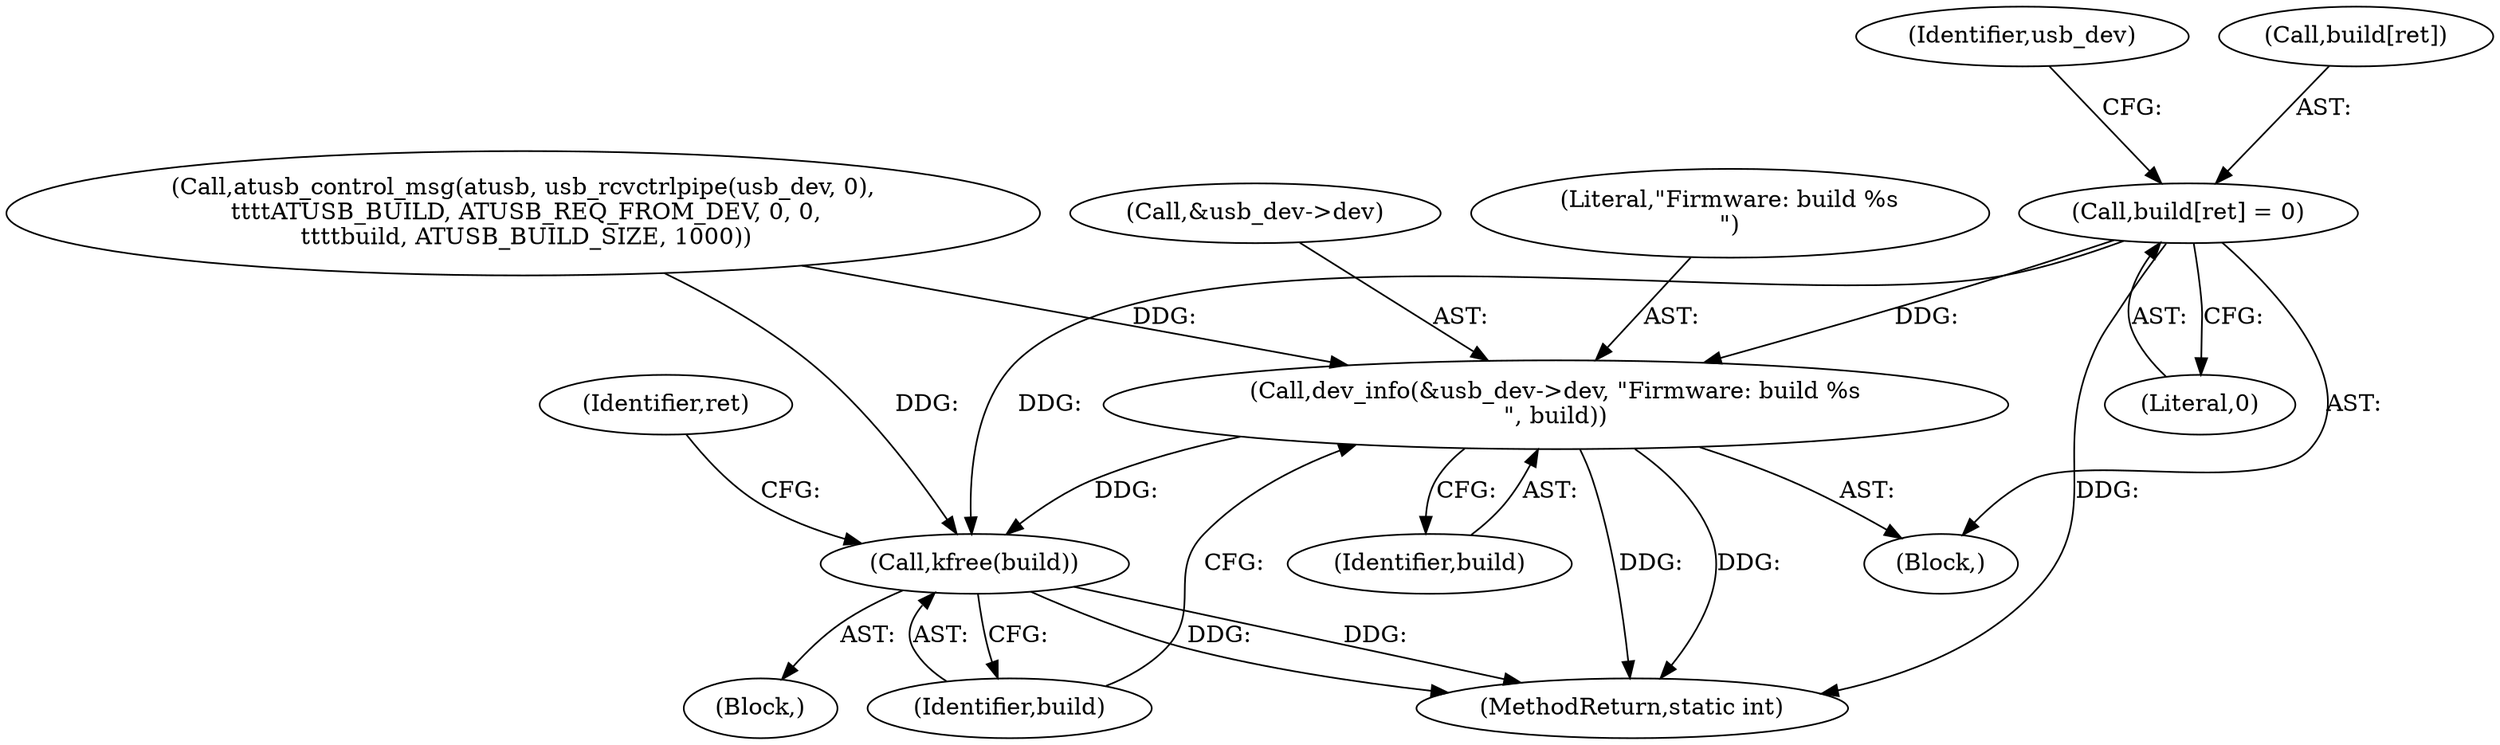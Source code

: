 digraph "0_linux_05a974efa4bdf6e2a150e3f27dc6fcf0a9ad5655@array" {
"1000143" [label="(Call,build[ret] = 0)"];
"1000148" [label="(Call,dev_info(&usb_dev->dev, \"Firmware: build %s\n\", build))"];
"1000155" [label="(Call,kfree(build))"];
"1000153" [label="(Literal,\"Firmware: build %s\n\")"];
"1000159" [label="(MethodReturn,static int)"];
"1000148" [label="(Call,dev_info(&usb_dev->dev, \"Firmware: build %s\n\", build))"];
"1000155" [label="(Call,kfree(build))"];
"1000149" [label="(Call,&usb_dev->dev)"];
"1000156" [label="(Identifier,build)"];
"1000151" [label="(Identifier,usb_dev)"];
"1000158" [label="(Identifier,ret)"];
"1000142" [label="(Block,)"];
"1000144" [label="(Call,build[ret])"];
"1000154" [label="(Identifier,build)"];
"1000143" [label="(Call,build[ret] = 0)"];
"1000147" [label="(Literal,0)"];
"1000102" [label="(Block,)"];
"1000126" [label="(Call,atusb_control_msg(atusb, usb_rcvctrlpipe(usb_dev, 0),\n \t\t\t\tATUSB_BUILD, ATUSB_REQ_FROM_DEV, 0, 0,\n \t\t\t\tbuild, ATUSB_BUILD_SIZE, 1000))"];
"1000143" -> "1000142"  [label="AST: "];
"1000143" -> "1000147"  [label="CFG: "];
"1000144" -> "1000143"  [label="AST: "];
"1000147" -> "1000143"  [label="AST: "];
"1000151" -> "1000143"  [label="CFG: "];
"1000143" -> "1000159"  [label="DDG: "];
"1000143" -> "1000148"  [label="DDG: "];
"1000143" -> "1000155"  [label="DDG: "];
"1000148" -> "1000142"  [label="AST: "];
"1000148" -> "1000154"  [label="CFG: "];
"1000149" -> "1000148"  [label="AST: "];
"1000153" -> "1000148"  [label="AST: "];
"1000154" -> "1000148"  [label="AST: "];
"1000156" -> "1000148"  [label="CFG: "];
"1000148" -> "1000159"  [label="DDG: "];
"1000148" -> "1000159"  [label="DDG: "];
"1000126" -> "1000148"  [label="DDG: "];
"1000148" -> "1000155"  [label="DDG: "];
"1000155" -> "1000102"  [label="AST: "];
"1000155" -> "1000156"  [label="CFG: "];
"1000156" -> "1000155"  [label="AST: "];
"1000158" -> "1000155"  [label="CFG: "];
"1000155" -> "1000159"  [label="DDG: "];
"1000155" -> "1000159"  [label="DDG: "];
"1000126" -> "1000155"  [label="DDG: "];
}
